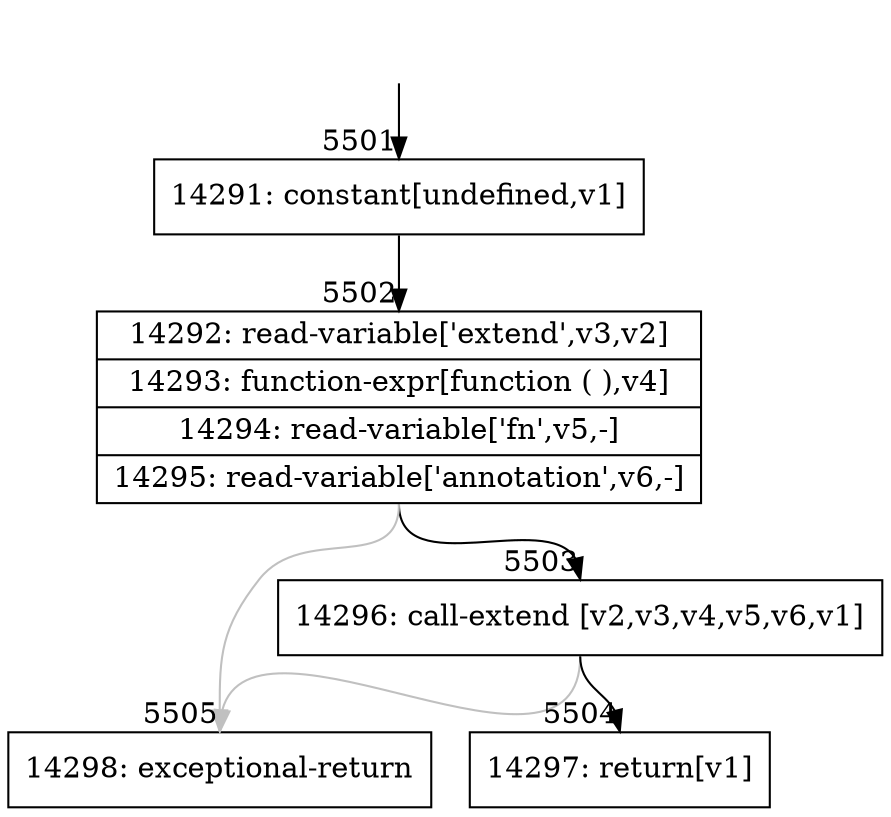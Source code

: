digraph {
rankdir="TD"
BB_entry404[shape=none,label=""];
BB_entry404 -> BB5501 [tailport=s, headport=n, headlabel="    5501"]
BB5501 [shape=record label="{14291: constant[undefined,v1]}" ] 
BB5501 -> BB5502 [tailport=s, headport=n, headlabel="      5502"]
BB5502 [shape=record label="{14292: read-variable['extend',v3,v2]|14293: function-expr[function ( ),v4]|14294: read-variable['fn',v5,-]|14295: read-variable['annotation',v6,-]}" ] 
BB5502 -> BB5503 [tailport=s, headport=n, headlabel="      5503"]
BB5502 -> BB5505 [tailport=s, headport=n, color=gray, headlabel="      5505"]
BB5503 [shape=record label="{14296: call-extend [v2,v3,v4,v5,v6,v1]}" ] 
BB5503 -> BB5504 [tailport=s, headport=n, headlabel="      5504"]
BB5503 -> BB5505 [tailport=s, headport=n, color=gray]
BB5504 [shape=record label="{14297: return[v1]}" ] 
BB5505 [shape=record label="{14298: exceptional-return}" ] 
//#$~ 8646
}

